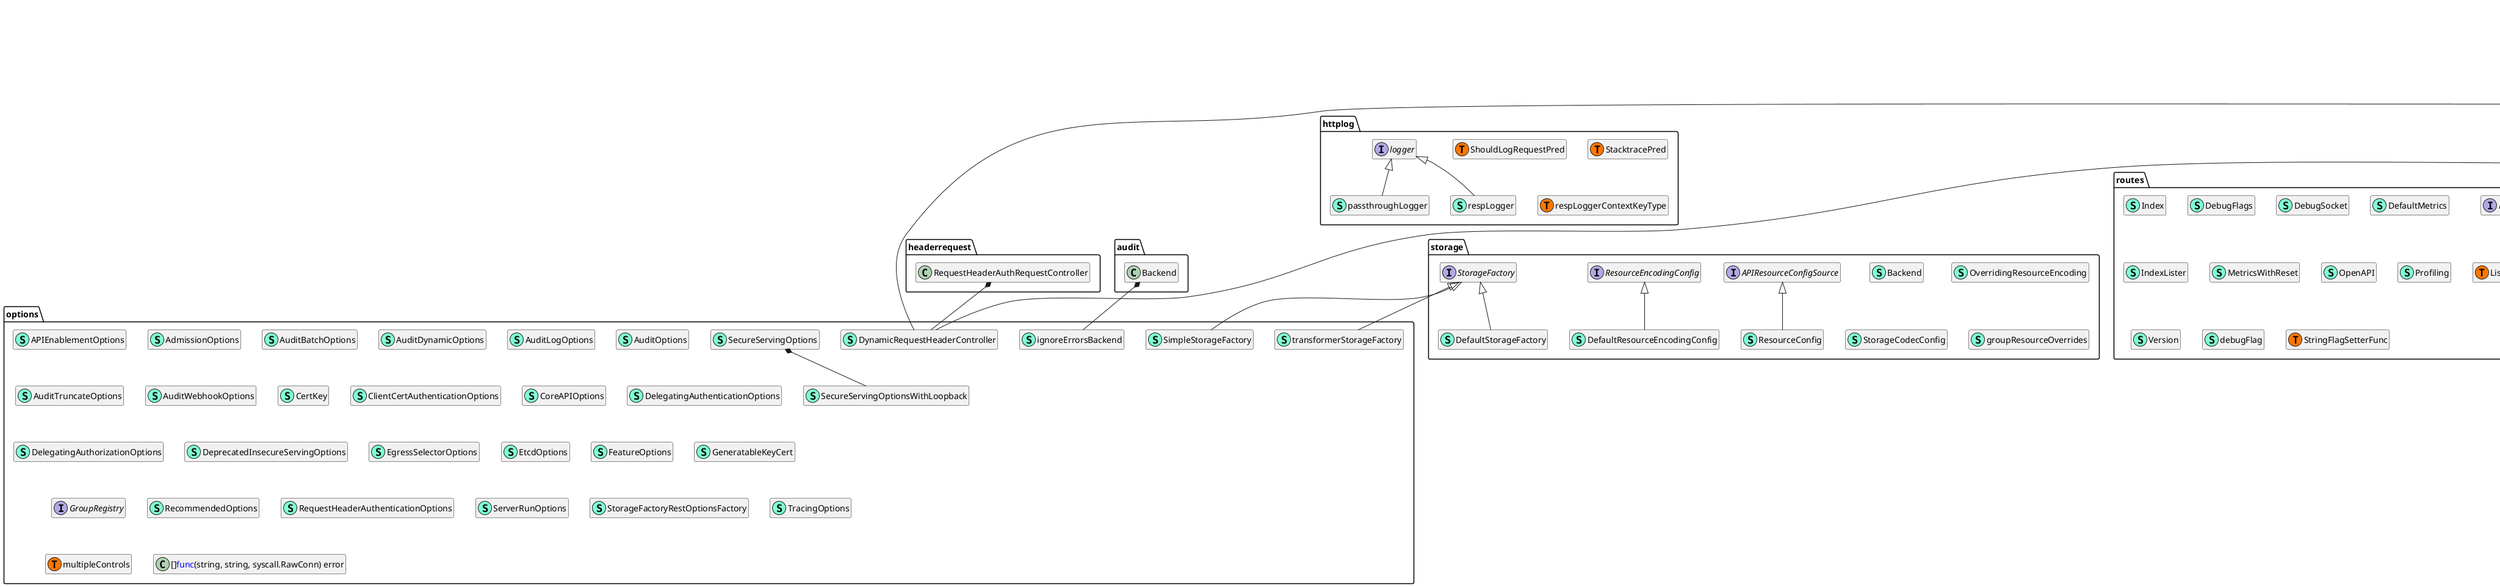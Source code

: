 @startuml
namespace controller {
    class DynamicKMSEncryptionConfigContent << (S,Aquamarine) >> {
        - name string
        - filePath string
        - lastLoadedEncryptionConfigHash string
        - queue workqueue.RateLimitingInterface
        - dynamicTransformers *encryptionconfig.DynamicTransformers

        - watchEncryptionConfigFile(ctx context.Context) error
        - handleWatchEvent(event fsnotify.Event, watcher *fsnotify.Watcher) error
        - runWorker(ctx context.Context) 
        - processNextWorkItem(serverCtx context.Context) bool
        - processEncryptionConfig(ctx context.Context) (*encryptionconfig.EncryptionConfiguration, bool, error)
        - validateNewTransformersHealth(ctx context.Context, kmsPluginHealthzCheck healthz.HealthChecker, kmsPluginCloseGracePeriod time.Duration) error

        + Run(ctx context.Context) 

    }
}


namespace dynamiccertificates {
    interface CAContentProvider  {
        + Name() string
        + CurrentCABundleContent() []byte
        + VerifyOptions() (x509.VerifyOptions, bool)

    }
    interface CertKeyContentProvider  {
        + Name() string
        + CurrentCertKeyContent() ([]byte, []byte)

    }
    class ConfigMapCAController << (S,Aquamarine) >> {
        - name string
        - configmapLister v1.ConfigMapLister
        - configmapNamespace string
        - configmapName string
        - configmapKey string
        - configMapInformer cache.SharedIndexInformer
        - caBundle atomic.Value
        - listeners []Listener
        - queue workqueue.RateLimitingInterface
        - preRunCaches []cache.InformerSynced

        - keyFn() string
        - loadCABundle() error
        - hasCAChanged(caBundle []byte) bool
        - runWorker() 
        - processNextWorkItem() bool

        + AddListener(listener Listener) 
        + RunOnce(ctx context.Context) error
        + Run(ctx context.Context, workers int) 
        + Name() string
        + CurrentCABundleContent() []byte
        + VerifyOptions() (x509.VerifyOptions, bool)

    }
    interface ControllerRunner  {
        + RunOnce(ctx context.Context) error
        + Run(ctx context.Context, workers int) 

    }
    class DynamicCertKeyPairContent << (S,Aquamarine) >> {
        - name string
        - certFile string
        - keyFile string
        - certKeyPair atomic.Value
        - listeners []Listener
        - queue workqueue.RateLimitingInterface

        - loadCertKeyPair() error
        - watchCertKeyFile(stopCh <font color=blue>chan</font> <font color=blue>struct</font>{}) error
        - handleWatchEvent(e fsnotify.Event, w *fsnotify.Watcher) error
        - runWorker() 
        - processNextWorkItem() bool

        + AddListener(listener Listener) 
        + RunOnce(ctx context.Context) error
        + Run(ctx context.Context, workers int) 
        + Name() string
        + CurrentCertKeyContent() ([]byte, []byte)

    }
    class DynamicFileCAContent << (S,Aquamarine) >> {
        - name string
        - filename string
        - caBundle atomic.Value
        - listeners []Listener
        - queue workqueue.RateLimitingInterface

        - loadCABundle() error
        - hasCAChanged(caBundle []byte) bool
        - watchCAFile(stopCh <font color=blue>chan</font> <font color=blue>struct</font>{}) error
        - handleWatchEvent(e fsnotify.Event, w *fsnotify.Watcher) error
        - runWorker() 
        - processNextWorkItem() bool

        + AddListener(listener Listener) 
        + RunOnce(ctx context.Context) error
        + Run(ctx context.Context, workers int) 
        + Name() string
        + CurrentCABundleContent() []byte
        + VerifyOptions() (x509.VerifyOptions, bool)

    }
    class DynamicFileSNIContent << (S,Aquamarine) >> {
        - sniNames []string

        + SNINames() []string

    }
    class DynamicServingCertificateController << (S,Aquamarine) >> {
        - baseTLSConfig *tls.Config
        - clientCA CAContentProvider
        - servingCert CertKeyContentProvider
        - sniCerts []SNICertKeyContentProvider
        - currentlyServedContent *dynamicCertificateContent
        - currentServingTLSConfig atomic.Value
        - queue workqueue.RateLimitingInterface
        - eventRecorder events.EventRecorder

        - newTLSContent() (*dynamicCertificateContent, error)
        - syncCerts() error
        - runWorker() 
        - processNextWorkItem() bool

        + BuildNamedCertificates(sniCerts []sniCertKeyContent) (<font color=blue>map</font>[string]*tls.Certificate, error)
        + GetConfigForClient(clientHello *tls.ClientHelloInfo) (*tls.Config, error)
        + RunOnce() error
        + Run(workers int, stopCh <font color=blue>chan</font> <font color=blue>struct</font>{}) 
        + Enqueue() 

    }
    interface Listener  {
        + Enqueue() 

    }
    interface Notifier  {
        + AddListener(listener Listener) 

    }
    interface SNICertKeyContentProvider  {
        + SNINames() []string

    }
    class caBundleAndVerifier << (S,Aquamarine) >> {
        - caBundle []byte
        - verifyOptions x509.VerifyOptions

    }
    class caBundleContent << (S,Aquamarine) >> {
        - caBundle []byte

        + Equal(rhs *caBundleContent) bool

    }
    class certKeyContent << (S,Aquamarine) >> {
        - cert []byte
        - key []byte

        + Equal(rhs *certKeyContent) bool

    }
    class dynamicCertificateContent << (S,Aquamarine) >> {
        - clientCA caBundleContent
        - servingCert certKeyContent
        - sniCerts []sniCertKeyContent

        + Equal(rhs *dynamicCertificateContent) bool

    }
    class dynamiccertificates.unionCAContent << (T, #FF7700) >>  {
    }
    class sniCertKeyContent << (S,Aquamarine) >> {
        - sniNames []string

        + Equal(rhs *sniCertKeyContent) bool

    }
    class staticCAContent << (S,Aquamarine) >> {
        - name string
        - caBundle *caBundleAndVerifier

        + Name() string
        + AddListener( Listener) 
        + CurrentCABundleContent() []byte
        + VerifyOptions() (x509.VerifyOptions, bool)

    }
    class staticCertKeyContent << (S,Aquamarine) >> {
        - name string
        - cert []byte
        - key []byte

        + Name() string
        + AddListener( Listener) 
        + CurrentCertKeyContent() ([]byte, []byte)

    }
    class staticSNICertKeyContent << (S,Aquamarine) >> {
        - sniNames []string

        + SNINames() []string
        + AddListener( Listener) 

    }
    class unionCAContent << (S,Aquamarine) >> {
        + Name() string
        + CurrentCABundleContent() []byte
        + VerifyOptions() (x509.VerifyOptions, bool)
        + AddListener(listener Listener) 
        + RunOnce(ctx context.Context) error
        + Run(ctx context.Context, workers int) 

    }
}
"dynamiccertificates.Notifier" *-- "dynamiccertificates.CAContentProvider"
"dynamiccertificates.Notifier" *-- "dynamiccertificates.CertKeyContentProvider"
"dynamiccertificates.DynamicCertKeyPairContent" *-- "dynamiccertificates.DynamicFileSNIContent"
"dynamiccertificates.CertKeyContentProvider" *-- "dynamiccertificates.SNICertKeyContentProvider"
"dynamiccertificates.Notifier" *-- "dynamiccertificates.SNICertKeyContentProvider"
"dynamiccertificates.certKeyContent" *-- "dynamiccertificates.sniCertKeyContent"
"dynamiccertificates.staticCertKeyContent" *-- "dynamiccertificates.staticSNICertKeyContent"

"dynamiccertificates.CAContentProvider" <|-- "dynamiccertificates.ConfigMapCAController"
"dynamiccertificates.ControllerRunner" <|-- "dynamiccertificates.ConfigMapCAController"
"dynamiccertificates.Notifier" <|-- "dynamiccertificates.ConfigMapCAController"
"dynamiccertificates.CertKeyContentProvider" <|-- "dynamiccertificates.DynamicCertKeyPairContent"
"dynamiccertificates.ControllerRunner" <|-- "dynamiccertificates.DynamicCertKeyPairContent"
"dynamiccertificates.Notifier" <|-- "dynamiccertificates.DynamicCertKeyPairContent"
"dynamiccertificates.CAContentProvider" <|-- "dynamiccertificates.DynamicFileCAContent"
"dynamiccertificates.ControllerRunner" <|-- "dynamiccertificates.DynamicFileCAContent"
"dynamiccertificates.Notifier" <|-- "dynamiccertificates.DynamicFileCAContent"
"dynamiccertificates.SNICertKeyContentProvider" <|-- "dynamiccertificates.DynamicFileSNIContent"
"dynamiccertificates.Listener" <|-- "dynamiccertificates.DynamicServingCertificateController"
"dynamiccertificates.CAContentProvider" <|-- "dynamiccertificates.staticCAContent"
"dynamiccertificates.Notifier" <|-- "dynamiccertificates.staticCAContent"
"dynamiccertificates.CertKeyContentProvider" <|-- "dynamiccertificates.staticCertKeyContent"
"dynamiccertificates.Notifier" <|-- "dynamiccertificates.staticCertKeyContent"
"dynamiccertificates.Notifier" <|-- "dynamiccertificates.staticSNICertKeyContent"
"dynamiccertificates.SNICertKeyContentProvider" <|-- "dynamiccertificates.staticSNICertKeyContent"
"dynamiccertificates.CAContentProvider" <|-- "dynamiccertificates.unionCAContent"
"dynamiccertificates.ControllerRunner" <|-- "dynamiccertificates.unionCAContent"
"dynamiccertificates.Notifier" <|-- "dynamiccertificates.unionCAContent"

namespace egressselector {
    class EgressSelector << (S,Aquamarine) >> {
        - egressToDialer <font color=blue>map</font>[EgressType]net.DialFunc

        + Lookup(networkContext NetworkContext) (net.DialFunc, error)

    }
    class EgressType << (S,Aquamarine) >> {
        + String() string
        + AsNetworkContext() NetworkContext

    }
    class NetworkContext << (S,Aquamarine) >> {
        + EgressSelectionName EgressType

    }
    class dialerCreator << (S,Aquamarine) >> {
        - connector proxyServerConnector
        - direct bool
        - options metricsOptions

        - createDialer() net.DialFunc

    }
    class egressselector.EgressType << (T, #FF7700) >>  {
    }
    class egressselector.Lookup << (T, #FF7700) >>  {
    }
    class grpcProxier << (S,Aquamarine) >> {
        - tunnel client.Tunnel

        - proxy(ctx context.Context, addr string) (net.Conn, error)

    }
    class httpConnectProxier << (S,Aquamarine) >> {
        - conn net.Conn
        - proxyAddress string

        - proxy(ctx context.Context, addr string) (net.Conn, error)

    }
    class metricsOptions << (S,Aquamarine) >> {
        - transport string
        - protocol string

    }
    interface proxier  {
        - proxy(ctx context.Context, addr string) (net.Conn, error)

    }
    interface proxyServerConnector  {
        - connect( context.Context) (proxier, error)

    }
    class tcpHTTPConnectConnector << (S,Aquamarine) >> {
        - proxyAddress string
        - tlsConfig *tls.Config

        - connect(ctx context.Context) (proxier, error)

    }
    class udsGRPCConnector << (S,Aquamarine) >> {
        - udsName string

        - connect(_ context.Context) (proxier, error)

    }
    class udsHTTPConnectConnector << (S,Aquamarine) >> {
        - udsName string

        - connect(ctx context.Context) (proxier, error)

    }
    class "<font color=blue>func</font>(NetworkContext) (net.DialFunc, error)" as fontcolorbluefuncfontNetworkContextnetDialFuncerror {
        'This class was created so that we can correctly have an alias pointing to this name. Since it contains dots that can break namespaces
    }
}

"egressselector.proxier" <|-- "egressselector.grpcProxier"
"egressselector.proxier" <|-- "egressselector.httpConnectProxier"
"egressselector.proxyServerConnector" <|-- "egressselector.tcpHTTPConnectConnector"
"egressselector.proxyServerConnector" <|-- "egressselector.udsGRPCConnector"
"egressselector.proxyServerConnector" <|-- "egressselector.udsHTTPConnectConnector"

namespace encryptionconfig {
    class DynamicTransformers << (S,Aquamarine) >> {
        - transformTracker *atomic.Value

        + Check(req *http.Request) error
        + Name() string
        + TransformerForResource(resource schema.GroupResource) value.Transformer
        + Set(transformerOverrides <font color=blue>map</font>[schema.GroupResource]value.Transformer, closeTransformers context.CancelFunc, kmsPluginHealthzCheck healthz.HealthChecker, kmsCloseGracePeriod time.Duration) 

    }
    class EncryptionConfiguration << (S,Aquamarine) >> {
        + Transformers <font color=blue>map</font>[schema.GroupResource]value.Transformer
        + HealthChecks []healthz.HealthChecker
        + EncryptionFileContentHash string
        + KMSCloseGracePeriod time.Duration

    }
    interface ResourceTransformers  {
        + TransformerForResource(resource schema.GroupResource) value.Transformer

    }
    class StaticTransformers << (S,Aquamarine) >> {
        + TransformerForResource(resource schema.GroupResource) value.Transformer

    }
    class encryptionconfig.StaticTransformers << (T, #FF7700) >>  {
    }
    class encryptionconfig.blockTransformerFunc << (T, #FF7700) >>  {
    }
    class encryptionconfig.kmsHealthChecker << (T, #FF7700) >>  {
    }
    class encryptionconfig.unionTransformers << (T, #FF7700) >>  {
    }
    interface healthChecker  {
        - toHealthzCheck(idx int) healthz.HealthChecker

    }
    class kmsHealthChecker << (S,Aquamarine) >> {
        + Name() string
        + Check(req *http.Request) error

    }
    class kmsPluginHealthzResponse << (S,Aquamarine) >> {
        - err error
        - received time.Time

    }
    class kmsPluginProbe << (S,Aquamarine) >> {
        - name string
        - ttl time.Duration
        - service envelope.Service
        - lastResponse *kmsPluginHealthzResponse
        - l *sync.Mutex

        - toHealthzCheck(idx int) healthz.HealthChecker
        - check() error

    }
    class kmsState << (S,Aquamarine) >> {
        - v1Used bool
        - kmsTimeoutSum time.Duration

        - accumulate(other *kmsState) 

    }
    class kmsv2PluginProbe << (S,Aquamarine) >> {
        - keyID 
        - name string
        - ttl time.Duration
        - service service.Service
        - lastResponse *kmsPluginHealthzResponse
        - l *sync.Mutex

        - toHealthzCheck(idx int) healthz.HealthChecker
        - check(ctx context.Context) error
        - getCurrentKeyID(ctx context.Context) (string, error)

    }
    class resourceTransformer << (S,Aquamarine) >> {
        - resource schema.GroupResource
        - transformTracker *atomic.Value

        - transformer() value.Transformer

        + TransformFromStorage(ctx context.Context, data []byte, dataCtx value.Context) ([]byte, bool, error)
        + TransformToStorage(ctx context.Context, data []byte, dataCtx value.Context) ([]byte, error)

    }
    class transformTracker << (S,Aquamarine) >> {
        - transformerOverrides <font color=blue>map</font>[schema.GroupResource]value.Transformer
        - kmsPluginHealthzCheck healthz.HealthChecker
        - closeTransformers context.CancelFunc
        - kmsCloseGracePeriod time.Duration

    }
    class unionTransformers << (S,Aquamarine) >> {
        + TransformFromStorage(ctx context.Context, data []byte, dataCtx value.Context) ([]byte, bool, error)
        + TransformToStorage(ctx context.Context, data []byte, dataCtx value.Context) ([]byte, error)

    }
    class "<font color=blue>func</font>(cipher.Block) value.Transformer" as fontcolorbluefuncfontcipherBlockvalueTransformer {
        'This class was created so that we can correctly have an alias pointing to this name. Since it contains dots that can break namespaces
    }
    class "<font color=blue>map</font>[schema.GroupResource]value.Transformer" as fontcolorbluemapfontschemaGroupResourcevalueTransformer {
        'This class was created so that we can correctly have an alias pointing to this name. Since it contains dots that can break namespaces
    }
    class "[]healthz.HealthChecker" as healthzHealthChecker {
        'This class was created so that we can correctly have an alias pointing to this name. Since it contains dots that can break namespaces
    }
    class "[]value.Transformer" as valueTransformer {
        'This class was created so that we can correctly have an alias pointing to this name. Since it contains dots that can break namespaces
    }
}

"encryptionconfig.ResourceTransformers" <|-- "encryptionconfig.DynamicTransformers"
"healthz.HealthChecker" <|-- "encryptionconfig.DynamicTransformers"
"encryptionconfig.ResourceTransformers" <|-- "encryptionconfig.StaticTransformers"
"healthz.HealthChecker" <|-- "encryptionconfig.kmsHealthChecker"
"encryptionconfig.healthChecker" <|-- "encryptionconfig.kmsPluginProbe"
"encryptionconfig.healthChecker" <|-- "encryptionconfig.kmsv2PluginProbe"

namespace filters {
    interface GoawayDecider  {
        + Goaway(r *http.Request) bool

    }
    class PriorityAndFairnessClassification << (S,Aquamarine) >> {
        + FlowSchemaName string
        + FlowSchemaUID types.UID
        + PriorityLevelName string
        + PriorityLevelUID types.UID

    }
    interface RequestWaitGroup  {
        + Add(delta int) error
        + Done() 

    }
    class baseTimeoutWriter << (S,Aquamarine) >> {
        - w http.ResponseWriter
        - handlerHeaders http.Header
        - mu sync.Mutex
        - timedOut bool
        - wroteHeader bool
        - hijacked bool

        - timeout(err *errors.StatusError) 

        + Unwrap() http.ResponseWriter
        + Header() http.Header
        + Write(p []byte) (int, error)
        + Flush() 
        + WriteHeader(code int) 
        + CloseNotify() <font color=blue>chan</font> bool
        + Hijack() (net.Conn, *bufio.ReadWriter, error)

    }
    class filters.isRequestExemptFunc << (T, #FF7700) >>  {
    }
    class filters.shouldRespondWithRetryAfterFunc << (T, #FF7700) >>  {
    }
    class filters.timeoutFunc << (T, #FF7700) >>  {
    }
    class goaway << (S,Aquamarine) >> {
        - handler http.Handler
        - decider GoawayDecider

        + ServeHTTP(w http.ResponseWriter, r *http.Request) 

    }
    class probabilisticGoawayDecider << (S,Aquamarine) >> {
        - chance float64
        - next <font color=blue>func</font>() float64

        + Goaway(r *http.Request) bool

    }
    class requestWatermark << (S,Aquamarine) >> {
        - phase string
        - readOnlyObserver metrics.RatioedGauge
        - lock sync.Mutex
        - readOnlyWatermark int

        - recordMutating(mutatingVal int) 
        - recordReadOnly(readOnlyVal int) 

    }
    class retryAfterParams << (S,Aquamarine) >> {
        + TearDownConnection bool
        + Message string

    }
    class timeoutHandler << (S,Aquamarine) >> {
        - handler http.Handler
        - timeout timeoutFunc

        + ServeHTTP(w http.ResponseWriter, r *http.Request) 

    }
    interface timeoutWriter  {
        - timeout( *errors.StatusError) 

    }
    class "<font color=blue>func</font>(*http.Request) bool" as fontcolorbluefuncfonthttpRequestbool {
        'This class was created so that we can correctly have an alias pointing to this name. Since it contains dots that can break namespaces
    }
    class "<font color=blue>func</font>(*http.Request) (*http.Request, bool, <font color=blue>func</font>() , *errors.StatusError)" as fontcolorbluefuncfonthttpRequesthttpRequestboolfontcolorbluefuncfonterrorsStatusError {
        'This class was created so that we can correctly have an alias pointing to this name. Since it contains dots that can break namespaces
    }
}

"filters.timeoutWriter" <|-- "filters.baseTimeoutWriter"
"filters.GoawayDecider" <|-- "filters.probabilisticGoawayDecider"

namespace healthz {
    interface HealthChecker  {
        + Name() string
        + Check(req *http.Request) error

    }
    interface cacheSyncWaiter  {
        + WaitForCacheSync(stopCh <font color=blue>chan</font> <font color=blue>struct</font>{}) <font color=blue>map</font>[reflect.Type]bool

    }
    class healthzCheck << (S,Aquamarine) >> {
        - name string
        - check <font color=blue>func</font>(*http.Request) error

        + Name() string
        + Check(r *http.Request) error

    }
    class informerSync << (S,Aquamarine) >> {
        - cacheSyncWaiter cacheSyncWaiter

        + Name() string
        + Check(_ *http.Request) error

    }
    class log << (S,Aquamarine) >> {
        - startOnce sync.Once
        - lastVerified atomic.Value

        + Name() string
        + Check(_ *http.Request) error

    }
    interface mux  {
        + Handle(pattern string, handler http.Handler) 

    }
    class ping << (S,Aquamarine) >> {
        + Name() string
        + Check(_ *http.Request) error

    }
}

"healthz.HealthChecker" <|-- "healthz.healthzCheck"
"healthz.HealthChecker" <|-- "healthz.informerSync"
"healthz.HealthChecker" <|-- "healthz.log"
"healthz.HealthChecker" <|-- "healthz.ping"

namespace httplog {
    class httplog.ShouldLogRequestPred << (T, #FF7700) >>  {
    }
    class httplog.StacktracePred << (T, #FF7700) >>  {
    }
    class httplog.respLoggerContextKeyType << (T, #FF7700) >>  {
    }
    interface logger  {
        + Addf(format string, data ...<font color=blue>interface</font>{}) 

    }
    class passthroughLogger << (S,Aquamarine) >> {
        + Addf(format string, data ...<font color=blue>interface</font>{}) 

    }
    class respLogger << (S,Aquamarine) >> {
        - hijacked bool
        - statusRecorded bool
        - status int
        - statusStack string
        - mutex sync.Mutex
        - addedInfo strings.Builder
        - addedKeyValuePairs []<font color=blue>interface</font>{}
        - startTime time.Time
        - captureErrorOutput bool
        - req *http.Request
        - userAgent string
        - w http.ResponseWriter
        - logStacktracePred StacktracePred

        - recordStatus(status int) 

        + Unwrap() http.ResponseWriter
        + StacktraceWhen(pred StacktracePred) *respLogger
        + Addf(format string, data ...<font color=blue>interface</font>{}) 
        + AddKeyValue(key string, value <font color=blue>interface</font>{}) 
        + Log() 
        + Header() http.Header
        + Write(b []byte) (int, error)
        + WriteHeader(status int) 
        + Hijack() (net.Conn, *bufio.ReadWriter, error)

    }
}

"httplog.logger" <|-- "httplog.passthroughLogger"
"httplog.logger" <|-- "httplog.respLogger"

namespace metrics {
    class DialMetrics << (S,Aquamarine) >> {
        - clock clock.Clock
        - starts *metrics.CounterVec
        - latencies *metrics.HistogramVec
        - failures *metrics.CounterVec

        + Clock() clock.Clock
        + SetClock(c clock.Clock) 
        + Reset() 
        + ObserveDialStart(protocol string, transport string) 
        + ObserveDialLatency(elapsed time.Duration, protocol string, transport string) 
        + ObserveDialFailure(protocol string, transport string, stage string) 

    }
}


namespace mux {
    class PathRecorderMux << (S,Aquamarine) >> {
        - name string
        - lock sync.Mutex
        - notFoundHandler http.Handler
        - pathToHandler <font color=blue>map</font>[string]http.Handler
        - prefixToHandler <font color=blue>map</font>[string]http.Handler
        - mux atomic.Value
        - exposedPaths []string
        - pathStacks <font color=blue>map</font>[string]string

        - trackCallers(path string) 
        - refreshMuxLocked() 

        + ListedPaths() []string
        + NotFoundHandler(notFoundHandler http.Handler) 
        + Unregister(path string) 
        + Handle(path string, handler http.Handler) 
        + HandleFunc(path string, handler <font color=blue>func</font>(http.ResponseWriter, *http.Request) ) 
        + UnlistedHandle(path string, handler http.Handler) 
        + UnlistedHandleFunc(path string, handler <font color=blue>func</font>(http.ResponseWriter, *http.Request) ) 
        + HandlePrefix(path string, handler http.Handler) 
        + UnlistedHandlePrefix(path string, handler http.Handler) 
        + ServeHTTP(w http.ResponseWriter, r *http.Request) 

    }
    class byPrefixPriority << (S,Aquamarine) >> {
        + Len() int
        + Swap(i int, j int) 
        + Less(i int, j int) bool

    }
    class mux.byPrefixPriority << (T, #FF7700) >>  {
    }
    class pathHandler << (S,Aquamarine) >> {
        - muxName string
        - pathToHandler <font color=blue>map</font>[string]http.Handler
        - prefixHandlers []prefixHandler
        - notFoundHandler http.Handler

        + ServeHTTP(w http.ResponseWriter, r *http.Request) 

    }
    class prefixHandler << (S,Aquamarine) >> {
        - prefix string
        - handler http.Handler

    }
}

"healthz.mux" <|-- "mux.PathRecorderMux"
"routes.ListedPathProvider" <|-- "mux.PathRecorderMux"

namespace options {
    class APIEnablementOptions << (S,Aquamarine) >> {
        + RuntimeConfig flag.ConfigurationMap

        + AddFlags(fs *pflag.FlagSet) 
        + Validate(registries ...GroupRegistry) []error
        + ApplyTo(c *server.Config, defaultResourceConfig *storage.ResourceConfig, registry resourceconfig.GroupVersionRegistry) error

    }
    class AdmissionOptions << (S,Aquamarine) >> {
        + RecommendedPluginOrder []string
        + DefaultOffPlugins sets.String
        + EnablePlugins []string
        + DisablePlugins []string
        + ConfigFile string
        + Plugins *admission.Plugins
        + Decorators admission.Decorators

        - enabledPluginNames() []string
        - defaultEnabledPluginNames() []string

        + AddFlags(fs *pflag.FlagSet) 
        + ApplyTo(c *server.Config, informers informers.SharedInformerFactory, kubeAPIServerClientConfig *rest.Config, features featuregate.FeatureGate, pluginInitializers ...admission.PluginInitializer) error
        + Validate() []error

    }
    class AuditBatchOptions << (S,Aquamarine) >> {
        + Mode string
        + BatchConfig buffered.BatchConfig

        - wrapBackend(delegate audit.Backend) audit.Backend

        + AddFlags(pluginName string, fs *pflag.FlagSet) 

    }
    class AuditDynamicOptions << (S,Aquamarine) >> {
        + Enabled bool
        + BatchConfig *buffered.BatchConfig

    }
    class AuditLogOptions << (S,Aquamarine) >> {
        + Path string
        + MaxAge int
        + MaxBackups int
        + MaxSize int
        + Format string
        + Compress bool
        + BatchOptions AuditBatchOptions
        + TruncateOptions AuditTruncateOptions
        + GroupVersionString string

        - enabled() bool
        - getWriter() (io.Writer, error)
        - ensureLogFile() error
        - newBackend(w io.Writer) audit.Backend

        + AddFlags(fs *pflag.FlagSet) 
        + Validate() []error

    }
    class AuditOptions << (S,Aquamarine) >> {
        + PolicyFile string
        + LogOptions AuditLogOptions
        + WebhookOptions AuditWebhookOptions

        - newPolicyRuleEvaluator() (audit.PolicyRuleEvaluator, error)

        + Validate() []error
        + AddFlags(fs *pflag.FlagSet) 
        + ApplyTo(c *server.Config) error

    }
    class AuditTruncateOptions << (S,Aquamarine) >> {
        + Enabled bool
        + TruncateConfig truncate.Config

        - wrapBackend(delegate audit.Backend, gv schema.GroupVersion) audit.Backend

        + Validate(pluginName string) error
        + AddFlags(pluginName string, fs *pflag.FlagSet) 

    }
    class AuditWebhookOptions << (S,Aquamarine) >> {
        + ConfigFile string
        + InitialBackoff time.Duration
        + BatchOptions AuditBatchOptions
        + TruncateOptions AuditTruncateOptions
        + GroupVersionString string

        - enabled() bool
        - newUntruncatedBackend(customDial net.DialFunc) (audit.Backend, error)

        + AddFlags(fs *pflag.FlagSet) 
        + Validate() []error

    }
    class CertKey << (S,Aquamarine) >> {
        + CertFile string
        + KeyFile string

    }
    class ClientCertAuthenticationOptions << (S,Aquamarine) >> {
        + ClientCA string
        + CAContentProvider dynamiccertificates.CAContentProvider

        + GetClientCAContentProvider() (dynamiccertificates.CAContentProvider, error)
        + AddFlags(fs *pflag.FlagSet) 

    }
    class CoreAPIOptions << (S,Aquamarine) >> {
        + CoreAPIKubeconfigPath string

        + AddFlags(fs *pflag.FlagSet) 
        + ApplyTo(config *server.RecommendedConfig) error
        + Validate() []error

    }
    class DelegatingAuthenticationOptions << (S,Aquamarine) >> {
        + RemoteKubeConfigFile string
        + RemoteKubeConfigFileOptional bool
        + CacheTTL time.Duration
        + ClientCert ClientCertAuthenticationOptions
        + RequestHeader RequestHeaderAuthenticationOptions
        + SkipInClusterLookup bool
        + TolerateInClusterLookupFailure bool
        + WebhookRetryBackoff *wait.Backoff
        + TokenRequestTimeout time.Duration
        + CustomRoundTripperFn transport.WrapperFunc
        + DisableAnonymous bool

        - createRequestHeaderConfig(client kubernetes.Interface) (*authenticatorfactory.RequestHeaderConfig, error)
        - getClient() (kubernetes.Interface, error)

        + WithCustomRetryBackoff(backoff wait.Backoff) 
        + WithRequestTimeout(timeout time.Duration) 
        + WithCustomRoundTripper(rt transport.WrapperFunc) 
        + Validate() []error
        + AddFlags(fs *pflag.FlagSet) 
        + ApplyTo(authenticationInfo *server.AuthenticationInfo, servingInfo *server.SecureServingInfo, openAPIConfig *common.Config) error

    }
    class DelegatingAuthorizationOptions << (S,Aquamarine) >> {
        + RemoteKubeConfigFile string
        + RemoteKubeConfigFileOptional bool
        + AllowCacheTTL time.Duration
        + DenyCacheTTL time.Duration
        + AlwaysAllowPaths []string
        + AlwaysAllowGroups []string
        + ClientTimeout time.Duration
        + WebhookRetryBackoff *wait.Backoff
        + CustomRoundTripperFn transport.WrapperFunc

        - toAuthorizer(client kubernetes.Interface) (authorizer.Authorizer, error)
        - getClient() (kubernetes.Interface, error)

        + WithAlwaysAllowGroups(groups ...string) *DelegatingAuthorizationOptions
        + WithAlwaysAllowPaths(paths ...string) *DelegatingAuthorizationOptions
        + WithClientTimeout(timeout time.Duration) 
        + WithCustomRetryBackoff(backoff wait.Backoff) 
        + WithCustomRoundTripper(rt transport.WrapperFunc) 
        + Validate() []error
        + AddFlags(fs *pflag.FlagSet) 
        + ApplyTo(c *server.AuthorizationInfo) error

    }
    class DeprecatedInsecureServingOptions << (S,Aquamarine) >> {
        + BindAddress net.IP
        + BindPort int
        + BindNetwork string
        + Listener net.Listener
        + ListenFunc <font color=blue>func</font>(string, string, net.ListenConfig) (net.Listener, int, error)

        + Validate() []error
        + AddFlags(fs *pflag.FlagSet) 
        + AddUnqualifiedFlags(fs *pflag.FlagSet) 
        + ApplyTo(c **server.DeprecatedInsecureServingInfo) error

    }
    class DynamicRequestHeaderController << (S,Aquamarine) >> {
        + RunOnce(ctx context.Context) error
        + Run(ctx context.Context, workers int) 

    }
    class EgressSelectorOptions << (S,Aquamarine) >> {
        + ConfigFile string

        + AddFlags(fs *pflag.FlagSet) 
        + ApplyTo(c *server.Config) error
        + Validate() []error

    }
    class EtcdOptions << (S,Aquamarine) >> {
        - complete bool
        - resourceTransformers encryptionconfig.ResourceTransformers
        - kmsPluginHealthzChecks []healthz.HealthChecker

        + StorageConfig storagebackend.Config
        + EncryptionProviderConfigFilepath string
        + EncryptionProviderConfigAutomaticReload bool
        + EtcdServersOverrides []string
        + DefaultStorageMediaType string
        + DeleteCollectionWorkers int
        + EnableGarbageCollection bool
        + EnableWatchCache bool
        + DefaultWatchCacheSize int
        + WatchCacheSizes []string
        + SkipHealthEndpoints bool

        - addEtcdHealthEndpoint(c *server.Config) error

        + Validate() []error
        + AddFlags(fs *pflag.FlagSet) 
        + Complete(storageObjectCountTracker request.StorageObjectCountTracker, stopCh <font color=blue>chan</font> <font color=blue>struct</font>{}, addPostStartHook <font color=blue>func</font>(string, server.PostStartHookFunc) error) error
        + ApplyTo(c *server.Config) error
        + ApplyWithStorageFactoryTo(factory storage.StorageFactory, c *server.Config) error

    }
    class FeatureOptions << (S,Aquamarine) >> {
        + EnableProfiling bool
        + DebugSocketPath string
        + EnableContentionProfiling bool

        + AddFlags(fs *pflag.FlagSet) 
        + ApplyTo(c *server.Config) error
        + Validate() []error

    }
    class GeneratableKeyCert << (S,Aquamarine) >> {
        + CertKey CertKey
        + CertDirectory string
        + PairName string
        + GeneratedCert dynamiccertificates.CertKeyContentProvider
        + FixtureDirectory string

    }
    interface GroupRegistry  {
        + IsGroupRegistered(group string) bool

    }
    class RecommendedOptions << (S,Aquamarine) >> {
        + Etcd *EtcdOptions
        + SecureServing *SecureServingOptionsWithLoopback
        + Authentication *DelegatingAuthenticationOptions
        + Authorization *DelegatingAuthorizationOptions
        + Audit *AuditOptions
        + Features *FeatureOptions
        + CoreAPI *CoreAPIOptions
        + FeatureGate featuregate.FeatureGate
        + ExtraAdmissionInitializers <font color=blue>func</font>(*server.RecommendedConfig) ([]admission.PluginInitializer, error)
        + Admission *AdmissionOptions
        + EgressSelector *EgressSelectorOptions
        + Traces *TracingOptions

        + AddFlags(fs *pflag.FlagSet) 
        + ApplyTo(config *server.RecommendedConfig) error
        + Validate() []error

    }
    class RequestHeaderAuthenticationOptions << (S,Aquamarine) >> {
        + ClientCAFile string
        + UsernameHeaders []string
        + GroupHeaders []string
        + ExtraHeaderPrefixes []string
        + AllowedNames []string

        + Validate() []error
        + AddFlags(fs *pflag.FlagSet) 
        + ToAuthenticationRequestHeaderConfig() (*authenticatorfactory.RequestHeaderConfig, error)

    }
    class SecureServingOptions << (S,Aquamarine) >> {
        + BindAddress net.IP
        + BindPort int
        + BindNetwork string
        + Required bool
        + ExternalAddress net.IP
        + Listener net.Listener
        + ServerCert GeneratableKeyCert
        + SNICertKeys []flag.NamedCertKey
        + CipherSuites []string
        + MinTLSVersion string
        + HTTP2MaxStreamsPerConnection int
        + PermitPortSharing bool
        + PermitAddressSharing bool

        + DefaultExternalAddress() (net.IP, error)
        + Validate() []error
        + AddFlags(fs *pflag.FlagSet) 
        + ApplyTo(config **server.SecureServingInfo) error
        + MaybeDefaultWithSelfSignedCerts(publicAddress string, alternateDNS []string, alternateIPs []net.IP) error
        + WithLoopback() *SecureServingOptionsWithLoopback

    }
    class SecureServingOptionsWithLoopback << (S,Aquamarine) >> {
        + ApplyTo(secureServingInfo **server.SecureServingInfo, loopbackClientConfig **rest.Config) error

    }
    class ServerRunOptions << (S,Aquamarine) >> {
        + AdvertiseAddress net.IP
        + CorsAllowedOriginList []string
        + HSTSDirectives []string
        + ExternalHost string
        + MaxRequestsInFlight int
        + MaxMutatingRequestsInFlight int
        + RequestTimeout time.Duration
        + GoawayChance float64
        + LivezGracePeriod time.Duration
        + MinRequestTimeout int
        + ShutdownDelayDuration time.Duration
        + JSONPatchMaxCopyBytes int64
        + MaxRequestBodyBytes int64
        + EnablePriorityAndFairness bool
        + ShutdownSendRetryAfter bool
        + ShutdownWatchTerminationGracePeriod time.Duration

        + ApplyTo(c *server.Config) error
        + DefaultAdvertiseAddress(secure *SecureServingOptions) error
        + Validate() []error
        + AddUniversalFlags(fs *pflag.FlagSet) 

    }
    class SimpleStorageFactory << (S,Aquamarine) >> {
        + StorageConfig storagebackend.Config

        + NewConfig(resource schema.GroupResource) (*storagebackend.ConfigForResource, error)
        + ResourcePrefix(resource schema.GroupResource) string
        + Backends() []storage.Backend

    }
    class StorageFactoryRestOptionsFactory << (S,Aquamarine) >> {
        + Options EtcdOptions
        + StorageFactory storage.StorageFactory

        + GetRESTOptions(resource schema.GroupResource) (generic.RESTOptions, error)

    }
    class TracingOptions << (S,Aquamarine) >> {
        + ConfigFile string

        + AddFlags(fs *pflag.FlagSet) 
        + ApplyTo(es *egressselector.EgressSelector, c *server.Config) error
        + Validate() []error

    }
    class ignoreErrorsBackend << (S,Aquamarine) >> {
        + ProcessEvents(ev ...*audit.Event) bool
        + String() string

    }
    class multipleControls << (S,Aquamarine) >> {
        + Control(network string, addr string, conn syscall.RawConn) error

    }
    class options.multipleControls << (T, #FF7700) >>  {
    }
    class transformerStorageFactory << (S,Aquamarine) >> {
        - delegate storage.StorageFactory
        - resourceTransformers encryptionconfig.ResourceTransformers

        + NewConfig(resource schema.GroupResource) (*storagebackend.ConfigForResource, error)
        + ResourcePrefix(resource schema.GroupResource) string
        + Backends() []storage.Backend

    }
    class "[]<font color=blue>func</font>(string, string, syscall.RawConn) error" as fontcolorbluefuncfontstringstringsyscallRawConnerror {
        'This class was created so that we can correctly have an alias pointing to this name. Since it contains dots that can break namespaces
    }
}
"dynamiccertificates.ConfigMapCAController" *-- "options.DynamicRequestHeaderController"
"headerrequest.RequestHeaderAuthRequestController" *-- "options.DynamicRequestHeaderController"
"options.SecureServingOptions" *-- "options.SecureServingOptionsWithLoopback"
"audit.Backend" *-- "options.ignoreErrorsBackend"

"dynamiccertificates.ControllerRunner" <|-- "options.DynamicRequestHeaderController"
"storage.StorageFactory" <|-- "options.SimpleStorageFactory"
"storage.StorageFactory" <|-- "options.transformerStorageFactory"

namespace resourceconfig {
    interface GroupVersionRegistry  {
        + IsGroupRegistered(group string) bool
        + IsVersionRegistered(v schema.GroupVersion) bool
        + PrioritizedVersionsAllGroups() []schema.GroupVersion

    }
}


namespace routes {
    class DebugFlags << (S,Aquamarine) >> {
        - addFlag(flag string) 

        + Install(c *mux.PathRecorderMux, flag string, handler <font color=blue>func</font>(http.ResponseWriter, *http.Request) ) 
        + Index(w http.ResponseWriter, r *http.Request) 

    }
    class DebugSocket << (S,Aquamarine) >> {
        - path string
        - mux *http.ServeMux

        + InstallProfiling() 
        + InstallDebugFlag(flag string, handler <font color=blue>func</font>(http.ResponseWriter, *http.Request) ) 
        + Run(stopCh <font color=blue>chan</font> <font color=blue>struct</font>{}) error

    }
    class DefaultMetrics << (S,Aquamarine) >> {
        + Install(c *mux.PathRecorderMux) 

    }
    class Index << (S,Aquamarine) >> {
        + Install(pathProvider ListedPathProvider, mux *mux.PathRecorderMux) 

    }
    class IndexLister << (S,Aquamarine) >> {
        + StatusCode int
        + PathProvider ListedPathProvider

        + ServeHTTP(w http.ResponseWriter, r *http.Request) 

    }
    interface ListedPathProvider  {
        + ListedPaths() []string

    }
    class ListedPathProviders << (S,Aquamarine) >> {
        + ListedPaths() []string

    }
    class MetricsWithReset << (S,Aquamarine) >> {
        + Install(c *mux.PathRecorderMux) 

    }
    class OpenAPI << (S,Aquamarine) >> {
        + Config *common.Config

        + InstallV2(c *v3.Container, mux *mux.PathRecorderMux) (*handler.OpenAPIService, *spec.Swagger)
        + InstallV3(c *v3.Container, mux *mux.PathRecorderMux) *handler3.OpenAPIService

    }
    class Profiling << (S,Aquamarine) >> {
        + Install(c *mux.PathRecorderMux) 

    }
    class Version << (S,Aquamarine) >> {
        + Version *version.Info

        - handleVersion(req *v3.Request, resp *v3.Response) 

        + Install(c *v3.Container) 

    }
    class debugFlag << (S,Aquamarine) >> {
        + Flag string

    }
    class routes.ListedPathProviders << (T, #FF7700) >>  {
    }
    class routes.StringFlagSetterFunc << (T, #FF7700) >>  {
    }
}

"routes.ListedPathProvider" <|-- "routes.ListedPathProviders"

namespace server {
    class APIGroupInfo << (S,Aquamarine) >> {
        + PrioritizedVersions []schema.GroupVersion
        + VersionedResourcesStorageMap <font color=blue>map</font>[string]<font color=blue>map</font>[string]rest.Storage
        + OptionsExternalVersion *schema.GroupVersion
        + MetaGroupVersion *schema.GroupVersion
        + Scheme *runtime.Scheme
        + NegotiatedSerializer runtime.NegotiatedSerializer
        + ParameterCodec runtime.ParameterCodec
        + StaticOpenAPISpec *spec.Swagger

        - destroyStorage() 

    }
    class APIServerHandler << (S,Aquamarine) >> {
        + FullHandlerChain http.Handler
        + GoRestfulContainer *restful.Container
        + NonGoRestfulMux *mux.PathRecorderMux
        + Director http.Handler

        + ListedPaths() []string
        + ServeHTTP(w http.ResponseWriter, r *http.Request) 

    }
    class AuthenticationInfo << (S,Aquamarine) >> {
        + APIAudiences authenticator.Audiences
        + Authenticator authenticator.Request

        + ApplyClientCert(clientCA dynamiccertificates.CAContentProvider, servingInfo *SecureServingInfo) error

    }
    class AuthorizationInfo << (S,Aquamarine) >> {
        + Authorizer authorizer.Authorizer

    }
    class CompletedConfig << (S,Aquamarine) >> {
    }
    class Config << (S,Aquamarine) >> {
        - lifecycleSignals lifecycleSignals

        + SecureServing *SecureServingInfo
        + Authentication AuthenticationInfo
        + Authorization AuthorizationInfo
        + LoopbackClientConfig *rest.Config
        + EgressSelector *egressselector.EgressSelector
        + RuleResolver authorizer.RuleResolver
        + AdmissionControl admission.Interface
        + CorsAllowedOriginList []string
        + HSTSDirectives []string
        + FlowControl flowcontrol.Interface
        + EnableIndex bool
        + EnableProfiling bool
        + DebugSocketPath string
        + EnableDiscovery bool
        + EnableContentionProfiling bool
        + EnableMetrics bool
        + DisabledPostStartHooks sets.String
        + PostStartHooks <font color=blue>map</font>[string]PostStartHookConfigEntry
        + Version *version.Info
        + AuditBackend audit.Backend
        + AuditPolicyRuleEvaluator audit.PolicyRuleEvaluator
        + ExternalAddress string
        + TracerProvider tracing.TracerProvider
        + BuildHandlerChainFunc <font color=blue>func</font>(http.Handler, *Config) http.Handler
        + NonLongRunningRequestWaitGroup *waitgroup.SafeWaitGroup
        + WatchRequestWaitGroup *waitgroup.RateLimitedSafeWaitGroup
        + DiscoveryAddresses discovery.Addresses
        + HealthzChecks []healthz.HealthChecker
        + LivezChecks []healthz.HealthChecker
        + ReadyzChecks []healthz.HealthChecker
        + LegacyAPIGroupPrefixes sets.String
        + RequestInfoResolver request.RequestInfoResolver
        + Serializer runtime.NegotiatedSerializer
        + OpenAPIConfig *common.Config
        + OpenAPIV3Config *common.Config
        + SkipOpenAPIInstallation bool
        + RESTOptionsGetter generic.RESTOptionsGetter
        + RequestTimeout time.Duration
        + MinRequestTimeout int
        + LivezGracePeriod time.Duration
        + ShutdownDelayDuration time.Duration
        + JSONPatchMaxCopyBytes int64
        + MaxRequestBodyBytes int64
        + MaxRequestsInFlight int
        + MaxMutatingRequestsInFlight int
        + LongRunningFunc request.LongRunningRequestCheck
        + GoawayChance float64
        + MergedResourceConfig *storage.ResourceConfig
        + StorageObjectCountTracker request.StorageObjectCountTracker
        + ShutdownSendRetryAfter bool
        + PublicAddress net.IP
        + EquivalentResourceRegistry runtime.EquivalentResourceRegistry
        + APIServerID string
        + StorageVersionManager storageversion.Manager
        + AggregatedDiscoveryGroupManager aggregated.ResourceManager
        + ShutdownWatchTerminationGracePeriod time.Duration

        + AddHealthChecks(healthChecks ...healthz.HealthChecker) 
        + AddReadyzChecks(healthChecks ...healthz.HealthChecker) 
        + AddPostStartHook(name string, hook PostStartHookFunc) error
        + AddPostStartHookOrDie(name string, hook PostStartHookFunc) 
        + DrainedNotify() <font color=blue>chan</font> <font color=blue>struct</font>{}
        + Complete(informers informers.SharedInformerFactory) CompletedConfig

    }
    interface DelegationTarget  {
        + UnprotectedHandler() http.Handler
        + PostStartHooks() <font color=blue>map</font>[string]postStartHookEntry
        + PreShutdownHooks() <font color=blue>map</font>[string]preShutdownHookEntry
        + HealthzChecks() []healthz.HealthChecker
        + ListedPaths() []string
        + NextDelegate() DelegationTarget
        + PrepareRun() preparedGenericAPIServer
        + MuxAndDiscoveryCompleteSignals() <font color=blue>map</font>[string]<font color=blue>chan</font> <font color=blue>struct</font>{}
        + Destroy() 

    }
    class DeprecatedInsecureServingInfo << (S,Aquamarine) >> {
        + Listener net.Listener
        + Name string

        + Serve(handler http.Handler, shutdownTimeout time.Duration, stopCh <font color=blue>chan</font> <font color=blue>struct</font>{}) error
        + NewLoopbackClientConfig() (*rest.Config, error)

    }
    class GenericAPIServer << (S,Aquamarine) >> {
        - discoveryAddresses discovery.Addresses
        - minRequestTimeout time.Duration
        - legacyAPIGroupPrefixes sets.String
        - admissionControl admission.Interface
        - listedPathProvider routes.ListedPathProvider
        - openAPIConfig *common.Config
        - openAPIV3Config *common.Config
        - skipOpenAPIInstallation bool
        - postStartHookLock sync.Mutex
        - postStartHooks <font color=blue>map</font>[string]postStartHookEntry
        - postStartHooksCalled bool
        - disabledPostStartHooks sets.String
        - preShutdownHookLock sync.Mutex
        - preShutdownHooks <font color=blue>map</font>[string]preShutdownHookEntry
        - preShutdownHooksCalled bool
        - healthzLock sync.Mutex
        - healthzChecks []healthz.HealthChecker
        - healthzChecksInstalled bool
        - livezLock sync.Mutex
        - livezChecks []healthz.HealthChecker
        - livezChecksInstalled bool
        - readyzLock sync.Mutex
        - readyzChecks []healthz.HealthChecker
        - readyzChecksInstalled bool
        - livezGracePeriod time.Duration
        - livezClock clock.Clock
        - delegationTarget DelegationTarget
        - maxRequestBodyBytes int64
        - lifecycleSignals lifecycleSignals
        - destroyFns []<font color=blue>func</font>() 
        - muxAndDiscoveryCompleteSignals <font color=blue>map</font>[string]<font color=blue>chan</font> <font color=blue>struct</font>{}

        + LoopbackClientConfig *rest.Config
        + ShutdownTimeout time.Duration
        + SecureServingInfo *SecureServingInfo
        + ExternalAddress string
        + Serializer runtime.NegotiatedSerializer
        + Handler *APIServerHandler
        + UnprotectedDebugSocket *routes.DebugSocket
        + DiscoveryGroupManager discovery.GroupManager
        + AggregatedDiscoveryGroupManager aggregated.ResourceManager
        + AggregatedLegacyDiscoveryGroupManager aggregated.ResourceManager
        + OpenAPIVersionedService *handler.OpenAPIService
        + OpenAPIV3VersionedService *handler3.OpenAPIService
        + StaticOpenAPISpec *spec.Swagger
        + AuditBackend audit.Backend
        + Authorizer authorizer.Authorizer
        + EquivalentResourceRegistry runtime.EquivalentResourceRegistry
        + NonLongRunningRequestWaitGroup *waitgroup.SafeWaitGroup
        + WatchRequestWaitGroup *waitgroup.RateLimitedSafeWaitGroup
        + ShutdownDelayDuration time.Duration
        + APIServerID string
        + StorageVersionManager storageversion.Manager
        + Version *version.Info
        + ShutdownSendRetryAfter bool
        + ShutdownWatchTerminationGracePeriod time.Duration

        - installAPIResources(apiPrefix string, apiGroupInfo *APIGroupInfo, openAPIModels *spec.Swagger) error
        - getAPIGroupVersion(apiGroupInfo *APIGroupInfo, groupVersion schema.GroupVersion, apiPrefix string) (*endpoints.APIGroupVersion, error)
        - newAPIGroupVersion(apiGroupInfo *APIGroupInfo, groupVersion schema.GroupVersion) *endpoints.APIGroupVersion
        - getOpenAPIModels(apiPrefix string, apiGroupInfos ...*APIGroupInfo) (*spec.Swagger, error)
        - addHealthChecks(livezGracePeriod time.Duration, checks ...healthz.HealthChecker) error
        - addReadyzShutdownCheck(stopCh <font color=blue>chan</font> <font color=blue>struct</font>{}) error
        - installHealthz() 
        - installReadyz() 
        - installLivez() 
        - isPostStartHookRegistered(name string) bool

        + UnprotectedHandler() http.Handler
        + PostStartHooks() <font color=blue>map</font>[string]postStartHookEntry
        + PreShutdownHooks() <font color=blue>map</font>[string]preShutdownHookEntry
        + HealthzChecks() []healthz.HealthChecker
        + ListedPaths() []string
        + NextDelegate() DelegationTarget
        + RegisterMuxAndDiscoveryCompleteSignal(signalName string, signal <font color=blue>chan</font> <font color=blue>struct</font>{}) error
        + MuxAndDiscoveryCompleteSignals() <font color=blue>map</font>[string]<font color=blue>chan</font> <font color=blue>struct</font>{}
        + RegisterDestroyFunc(destroyFn <font color=blue>func</font>() ) 
        + Destroy() 
        + PrepareRun() preparedGenericAPIServer
        + InstallLegacyAPIGroup(apiPrefix string, apiGroupInfo *APIGroupInfo) error
        + InstallAPIGroups(apiGroupInfos ...*APIGroupInfo) error
        + InstallAPIGroup(apiGroupInfo *APIGroupInfo) error
        + AddHealthChecks(checks ...healthz.HealthChecker) error
        + AddBootSequenceHealthChecks(checks ...healthz.HealthChecker) error
        + AddReadyzChecks(checks ...healthz.HealthChecker) error
        + AddLivezChecks(delay time.Duration, checks ...healthz.HealthChecker) error
        + AddPostStartHook(name string, hook PostStartHookFunc) error
        + AddPostStartHookOrDie(name string, hook PostStartHookFunc) 
        + AddPreShutdownHook(name string, hook PreShutdownHookFunc) error
        + AddPreShutdownHookOrDie(name string, hook PreShutdownHookFunc) 
        + RunPostStartHooks(stopCh <font color=blue>chan</font> <font color=blue>struct</font>{}) 
        + RunPreShutdownHooks() error

    }
    class InsecureSuperuser << (S,Aquamarine) >> {
        + AuthenticateRequest(req *http.Request) (*authenticator.Response, bool, error)

    }
    class PostStartHookConfigEntry << (S,Aquamarine) >> {
        - hook PostStartHookFunc
        - originatingStack string

    }
    class PostStartHookContext << (S,Aquamarine) >> {
        + LoopbackClientConfig *rest.Config
        + StopCh <font color=blue>chan</font> <font color=blue>struct</font>{}

    }
    interface PostStartHookProvider  {
        + PostStartHook() (string, PostStartHookFunc, error)

    }
    class RecommendedConfig << (S,Aquamarine) >> {
        + SharedInformerFactory informers.SharedInformerFactory
        + ClientConfig *rest.Config

        + Complete() CompletedConfig

    }
    interface ResourceExpirationEvaluator  {
        + RemoveDeletedKinds(groupName string, versioner runtime.ObjectVersioner, versionedResourcesStorageMap <font color=blue>map</font>[string]<font color=blue>map</font>[string]rest.Storage) 
        + ShouldServeForVersion(majorRemoved int, minorRemoved int) bool

    }
    class SecureServingInfo << (S,Aquamarine) >> {
        + Listener net.Listener
        + Cert dynamiccertificates.CertKeyContentProvider
        + SNICerts []dynamiccertificates.SNICertKeyContentProvider
        + ClientCA dynamiccertificates.CAContentProvider
        + MinTLSVersion uint16
        + CipherSuites []uint16
        + HTTP2MaxStreamsPerConnection int
        + DisableHTTP2 bool

        - tlsConfig(stopCh <font color=blue>chan</font> <font color=blue>struct</font>{}) (*tls.Config, error)

        + HostPort() (string, int, error)
        + NewClientConfig(caCert []byte) (*rest.Config, error)
        + NewLoopbackClientConfig(token string, loopbackCert []byte) (*rest.Config, error)
        + Serve(handler http.Handler, shutdownTimeout time.Duration, stopCh <font color=blue>chan</font> <font color=blue>struct</font>{}) (<font color=blue>chan</font> <font color=blue>struct</font>{}, <font color=blue>chan</font> <font color=blue>struct</font>{}, error)

    }
    class completedConfig << (S,Aquamarine) >> {
        + SharedInformerFactory informers.SharedInformerFactory

        + New(name string, delegationTarget DelegationTarget) (*GenericAPIServer, error)

    }
    class delayedLivezCheck << (S,Aquamarine) >> {
        - check healthz.HealthChecker
        - startCheck time.Time
        - clock clock.Clock

        + Name() string
        + Check(req *http.Request) error

    }
    class director << (S,Aquamarine) >> {
        - name string
        - goRestfulContainer *restful.Container
        - nonGoRestfulMux *mux.PathRecorderMux

        + ServeHTTP(w http.ResponseWriter, req *http.Request) 

    }
    class emptyDelegate << (S,Aquamarine) >> {
        - handler http.Handler

        + UnprotectedHandler() http.Handler
        + PostStartHooks() <font color=blue>map</font>[string]postStartHookEntry
        + PreShutdownHooks() <font color=blue>map</font>[string]preShutdownHookEntry
        + HealthzChecks() []healthz.HealthChecker
        + ListedPaths() []string
        + NextDelegate() DelegationTarget
        + PrepareRun() preparedGenericAPIServer
        + MuxAndDiscoveryCompleteSignals() <font color=blue>map</font>[string]<font color=blue>chan</font> <font color=blue>struct</font>{}
        + Destroy() 

    }
    interface lifecycleSignal  {
        + Signal() 
        + Signaled() <font color=blue>chan</font> <font color=blue>struct</font>{}
        + Name() string

    }
    class lifecycleSignals << (S,Aquamarine) >> {
        + ShutdownInitiated lifecycleSignal
        + AfterShutdownDelayDuration lifecycleSignal
        + PreShutdownHooksStopped lifecycleSignal
        + NotAcceptingNewRequest lifecycleSignal
        + InFlightRequestsDrained lifecycleSignal
        + HTTPServerStoppedListening lifecycleSignal
        + HasBeenReady lifecycleSignal
        + MuxAndDiscoveryComplete lifecycleSignal

        + ShuttingDown() <font color=blue>chan</font> <font color=blue>struct</font>{}

    }
    class namedChannelWrapper << (S,Aquamarine) >> {
        - name string
        - once sync.Once
        - ch <font color=blue>chan</font> <font color=blue>struct</font>{}

        + Signal() 
        + Signaled() <font color=blue>chan</font> <font color=blue>struct</font>{}
        + Name() string

    }
    class postStartHookEntry << (S,Aquamarine) >> {
        - hook PostStartHookFunc
        - originatingStack string
        - done <font color=blue>chan</font> <font color=blue>struct</font>{}

    }
    class postStartHookHealthz << (S,Aquamarine) >> {
        - name string
        - done <font color=blue>chan</font> <font color=blue>struct</font>{}

        + Name() string
        + Check(req *http.Request) error

    }
    class preShutdownHookEntry << (S,Aquamarine) >> {
        - hook PreShutdownHookFunc

    }
    class preparedGenericAPIServer << (S,Aquamarine) >> {
        + Run(stopCh <font color=blue>chan</font> <font color=blue>struct</font>{}) error
        + NonBlockingRun(stopCh <font color=blue>chan</font> <font color=blue>struct</font>{}, shutdownTimeout time.Duration) (<font color=blue>chan</font> <font color=blue>struct</font>{}, <font color=blue>chan</font> <font color=blue>struct</font>{}, error)

    }
    interface removedInterface  {
        + APILifecycleRemoved() (int, int)

    }
    class resourceExpirationEvaluator << (S,Aquamarine) >> {
        - currentMajor int
        - currentMinor int
        - isAlpha bool
        - strictRemovedHandlingInAlpha bool
        - serveRemovedAPIsOneMoreRelease bool

        - shouldServe(gv schema.GroupVersion, versioner runtime.ObjectVersioner, resourceServingInfo rest.Storage) bool

        + ShouldServeForVersion(majorRemoved int, minorRemoved int) bool
        + RemoveDeletedKinds(groupName string, versioner runtime.ObjectVersioner, versionedResourcesStorageMap <font color=blue>map</font>[string]<font color=blue>map</font>[string]rest.Storage) 

    }
    class server.HandlerChainBuilderFn << (T, #FF7700) >>  {
    }
    class server.PostStartHookFunc << (T, #FF7700) >>  {
    }
    class server.PreShutdownHookFunc << (T, #FF7700) >>  {
    }
    class shutdownCheck << (S,Aquamarine) >> {
        + StopCh <font color=blue>chan</font> <font color=blue>struct</font>{}

        + Name() string
        + Check(req *http.Request) error

    }
    class tcpKeepAliveListener << (S,Aquamarine) >> {
        + Accept() (net.Conn, error)

    }
    class tlsHandshakeErrorWriter << (S,Aquamarine) >> {
        - out io.Writer

        + Write(p []byte) (int, error)

    }
    class "<font color=blue>func</font>(http.Handler) http.Handler" as fontcolorbluefuncfonthttpHandlerhttpHandler {
        'This class was created so that we can correctly have an alias pointing to this name. Since it contains dots that can break namespaces
    }
}
"server.completedConfig" *-- "server.CompletedConfig"
"server.Config" *-- "server.RecommendedConfig"
"server.Config" *-- "server.completedConfig"
"server.GenericAPIServer" *-- "server.preparedGenericAPIServer"
"net.Listener" *-- "server.tcpKeepAliveListener"

"routes.ListedPathProvider" <|-- "server.APIServerHandler"
"routes.ListedPathProvider" <|-- "server.GenericAPIServer"
"server.DelegationTarget" <|-- "server.GenericAPIServer"
"healthz.HealthChecker" <|-- "server.delayedLivezCheck"
"routes.ListedPathProvider" <|-- "server.emptyDelegate"
"server.DelegationTarget" <|-- "server.emptyDelegate"
"server.lifecycleSignal" <|-- "server.namedChannelWrapper"
"healthz.HealthChecker" <|-- "server.postStartHookHealthz"
"server.ResourceExpirationEvaluator" <|-- "server.resourceExpirationEvaluator"
"healthz.HealthChecker" <|-- "server.shutdownCheck"

namespace storage {
    interface APIResourceConfigSource  {
        + ResourceEnabled(resource schema.GroupVersionResource) bool
        + AnyResourceForGroupEnabled(group string) bool

    }
    class Backend << (S,Aquamarine) >> {
        + Server string
        + TLSConfig *tls.Config

    }
    class DefaultResourceEncodingConfig << (S,Aquamarine) >> {
        - resources <font color=blue>map</font>[schema.GroupResource]*OverridingResourceEncoding
        - scheme *runtime.Scheme

        + SetResourceEncoding(resourceBeingStored schema.GroupResource, externalEncodingVersion schema.GroupVersion, internalVersion schema.GroupVersion) 
        + StorageEncodingFor(resource schema.GroupResource) (schema.GroupVersion, error)
        + InMemoryEncodingFor(resource schema.GroupResource) (schema.GroupVersion, error)

    }
    class DefaultStorageFactory << (S,Aquamarine) >> {
        - newStorageCodecFn <font color=blue>func</font>(StorageCodecConfig) (runtime.Codec, runtime.GroupVersioner, error)

        + StorageConfig storagebackend.Config
        + Overrides <font color=blue>map</font>[schema.GroupResource]groupResourceOverrides
        + DefaultResourcePrefixes <font color=blue>map</font>[schema.GroupResource]string
        + DefaultMediaType string
        + DefaultSerializer runtime.StorageSerializer
        + ResourceEncodingConfig ResourceEncodingConfig
        + APIResourceConfigSource APIResourceConfigSource

        - getStorageGroupResource(groupResource schema.GroupResource) schema.GroupResource

        + SetEtcdLocation(groupResource schema.GroupResource, location []string) 
        + SetEtcdPrefix(groupResource schema.GroupResource, prefix string) 
        + SetDisableAPIListChunking(groupResource schema.GroupResource) 
        + SetResourceEtcdPrefix(groupResource schema.GroupResource, prefix string) 
        + SetSerializer(groupResource schema.GroupResource, mediaType string, serializer runtime.StorageSerializer) 
        + AddCohabitatingResources(groupResources ...schema.GroupResource) 
        + AddSerializationChains(encoderDecoratorFn <font color=blue>func</font>(runtime.Encoder) runtime.Encoder, decoderDecoratorFn <font color=blue>func</font>([]runtime.Decoder) []runtime.Decoder, groupResources ...schema.GroupResource) 
        + NewConfig(groupResource schema.GroupResource) (*storagebackend.ConfigForResource, error)
        + Backends() []Backend
        + ResourcePrefix(groupResource schema.GroupResource) string

    }
    class OverridingResourceEncoding << (S,Aquamarine) >> {
        + ExternalResourceEncoding schema.GroupVersion
        + InternalResourceEncoding schema.GroupVersion

    }
    class ResourceConfig << (S,Aquamarine) >> {
        + GroupVersionConfigs <font color=blue>map</font>[schema.GroupVersion]bool
        + ResourceConfigs <font color=blue>map</font>[schema.GroupVersionResource]bool

        - removeMatchingResourcePreferences(matcher <font color=blue>func</font>(schema.GroupVersionResource) bool) 
        - versionEnabled(version schema.GroupVersion) bool

        + DisableMatchingVersions(matcher <font color=blue>func</font>(schema.GroupVersion) bool) 
        + EnableMatchingVersions(matcher <font color=blue>func</font>(schema.GroupVersion) bool) 
        + DisableVersions(versions ...schema.GroupVersion) 
        + EnableVersions(versions ...schema.GroupVersion) 
        + DisableResources(resources ...schema.GroupVersionResource) 
        + EnableResources(resources ...schema.GroupVersionResource) 
        + ResourceEnabled(resource schema.GroupVersionResource) bool
        + AnyResourceForGroupEnabled(group string) bool

    }
    interface ResourceEncodingConfig  {
        + StorageEncodingFor( schema.GroupResource) (schema.GroupVersion, error)
        + InMemoryEncodingFor( schema.GroupResource) (schema.GroupVersion, error)

    }
    class StorageCodecConfig << (S,Aquamarine) >> {
        + StorageMediaType string
        + StorageSerializer runtime.StorageSerializer
        + StorageVersion schema.GroupVersion
        + MemoryVersion schema.GroupVersion
        + Config storagebackend.Config
        + EncoderDecoratorFn <font color=blue>func</font>(runtime.Encoder) runtime.Encoder
        + DecoderDecoratorFn <font color=blue>func</font>([]runtime.Decoder) []runtime.Decoder

    }
    interface StorageFactory  {
        + NewConfig(groupResource schema.GroupResource) (*storagebackend.ConfigForResource, error)
        + ResourcePrefix(groupResource schema.GroupResource) string
        + Backends() []Backend

    }
    class groupResourceOverrides << (S,Aquamarine) >> {
        - etcdLocation []string
        - etcdPrefix string
        - etcdResourcePrefix string
        - mediaType string
        - serializer runtime.StorageSerializer
        - cohabitatingResources []schema.GroupResource
        - encoderDecoratorFn <font color=blue>func</font>(runtime.Encoder) runtime.Encoder
        - decoderDecoratorFn <font color=blue>func</font>([]runtime.Decoder) []runtime.Decoder
        - disablePaging bool

        + Apply(config *storagebackend.Config, options *StorageCodecConfig) 

    }
}

"storage.ResourceEncodingConfig" <|-- "storage.DefaultResourceEncodingConfig"
"storage.StorageFactory" <|-- "storage.DefaultStorageFactory"
"storage.APIResourceConfigSource" <|-- "storage.ResourceConfig"

hide fields
hide methods
@enduml
